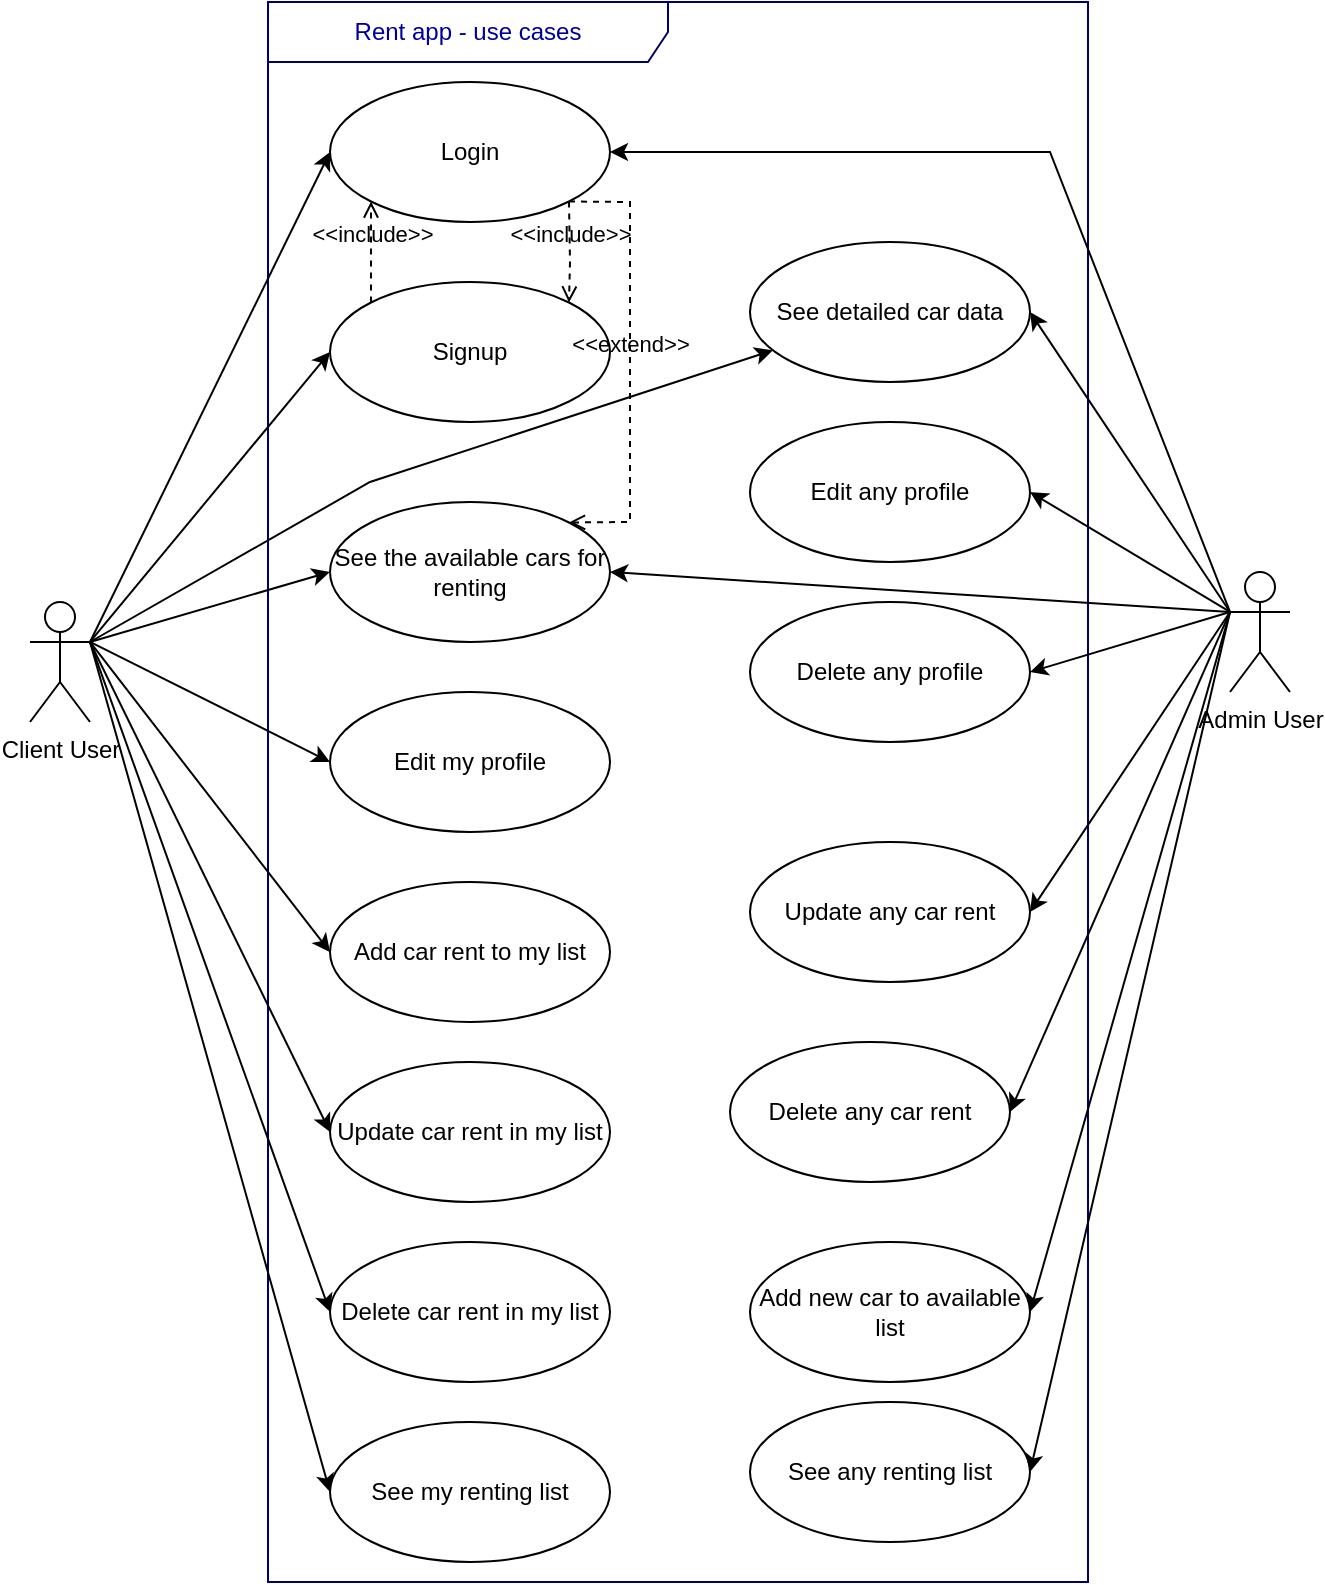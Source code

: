 <mxfile version="17.2.4" type="device"><diagram id="koavWTfm9uMxM2oMLckf" name="Page-1"><mxGraphModel dx="1718" dy="927" grid="1" gridSize="10" guides="1" tooltips="1" connect="1" arrows="1" fold="1" page="1" pageScale="1" pageWidth="827" pageHeight="1169" math="0" shadow="0"><root><mxCell id="0"/><mxCell id="1" parent="0"/><mxCell id="WAAvLz7oYu4UvxTlGIQD-1" value="Client User" style="shape=umlActor;verticalLabelPosition=bottom;verticalAlign=top;html=1;" vertex="1" parent="1"><mxGeometry x="90" y="500" width="30" height="60" as="geometry"/></mxCell><mxCell id="WAAvLz7oYu4UvxTlGIQD-2" value="Admin User" style="shape=umlActor;verticalLabelPosition=bottom;verticalAlign=top;html=1;" vertex="1" parent="1"><mxGeometry x="690" y="485" width="30" height="60" as="geometry"/></mxCell><mxCell id="WAAvLz7oYu4UvxTlGIQD-4" value="Rent app - use cases" style="shape=umlFrame;whiteSpace=wrap;html=1;strokeWidth=1;fillColor=none;width=200;height=30;fontColor=#000099;strokeColor=#000066;" vertex="1" parent="1"><mxGeometry x="209" y="200" width="410" height="790" as="geometry"/></mxCell><mxCell id="WAAvLz7oYu4UvxTlGIQD-6" value="Login" style="ellipse;whiteSpace=wrap;html=1;" vertex="1" parent="1"><mxGeometry x="240" y="240" width="140" height="70" as="geometry"/></mxCell><mxCell id="WAAvLz7oYu4UvxTlGIQD-7" value="Signup" style="ellipse;whiteSpace=wrap;html=1;" vertex="1" parent="1"><mxGeometry x="240" y="340" width="140" height="70" as="geometry"/></mxCell><mxCell id="WAAvLz7oYu4UvxTlGIQD-8" value="Add car rent to my list" style="ellipse;whiteSpace=wrap;html=1;" vertex="1" parent="1"><mxGeometry x="240" y="640" width="140" height="70" as="geometry"/></mxCell><mxCell id="WAAvLz7oYu4UvxTlGIQD-9" value="Update car rent in my list" style="ellipse;whiteSpace=wrap;html=1;" vertex="1" parent="1"><mxGeometry x="240" y="730" width="140" height="70" as="geometry"/></mxCell><mxCell id="WAAvLz7oYu4UvxTlGIQD-10" value="Edit my profile" style="ellipse;whiteSpace=wrap;html=1;" vertex="1" parent="1"><mxGeometry x="240" y="545" width="140" height="70" as="geometry"/></mxCell><mxCell id="WAAvLz7oYu4UvxTlGIQD-11" value="Delete car rent in my list" style="ellipse;whiteSpace=wrap;html=1;" vertex="1" parent="1"><mxGeometry x="240" y="820" width="140" height="70" as="geometry"/></mxCell><mxCell id="WAAvLz7oYu4UvxTlGIQD-12" value="See the available cars for renting" style="ellipse;whiteSpace=wrap;html=1;" vertex="1" parent="1"><mxGeometry x="240" y="450" width="140" height="70" as="geometry"/></mxCell><mxCell id="WAAvLz7oYu4UvxTlGIQD-13" value="See my renting list" style="ellipse;whiteSpace=wrap;html=1;" vertex="1" parent="1"><mxGeometry x="240" y="910" width="140" height="70" as="geometry"/></mxCell><mxCell id="WAAvLz7oYu4UvxTlGIQD-14" value="Edit any profile" style="ellipse;whiteSpace=wrap;html=1;" vertex="1" parent="1"><mxGeometry x="450" y="410" width="140" height="70" as="geometry"/></mxCell><mxCell id="WAAvLz7oYu4UvxTlGIQD-15" value="Delete any profile" style="ellipse;whiteSpace=wrap;html=1;" vertex="1" parent="1"><mxGeometry x="450" y="500" width="140" height="70" as="geometry"/></mxCell><mxCell id="WAAvLz7oYu4UvxTlGIQD-16" value="Add new car to available list" style="ellipse;whiteSpace=wrap;html=1;" vertex="1" parent="1"><mxGeometry x="450" y="820" width="140" height="70" as="geometry"/></mxCell><mxCell id="WAAvLz7oYu4UvxTlGIQD-17" value="Delete any car rent" style="ellipse;whiteSpace=wrap;html=1;" vertex="1" parent="1"><mxGeometry x="440" y="720" width="140" height="70" as="geometry"/></mxCell><mxCell id="WAAvLz7oYu4UvxTlGIQD-18" value="See any renting list" style="ellipse;whiteSpace=wrap;html=1;" vertex="1" parent="1"><mxGeometry x="450" y="900" width="140" height="70" as="geometry"/></mxCell><mxCell id="WAAvLz7oYu4UvxTlGIQD-19" value="" style="endArrow=classic;html=1;rounded=0;exitX=1;exitY=0.333;exitDx=0;exitDy=0;exitPerimeter=0;entryX=0;entryY=0.5;entryDx=0;entryDy=0;" edge="1" parent="1" source="WAAvLz7oYu4UvxTlGIQD-1" target="WAAvLz7oYu4UvxTlGIQD-6"><mxGeometry width="50" height="50" relative="1" as="geometry"><mxPoint x="60" y="320" as="sourcePoint"/><mxPoint x="110" y="270" as="targetPoint"/></mxGeometry></mxCell><mxCell id="WAAvLz7oYu4UvxTlGIQD-20" value="" style="endArrow=classic;html=1;rounded=0;exitX=1;exitY=0.333;exitDx=0;exitDy=0;exitPerimeter=0;entryX=0;entryY=0.5;entryDx=0;entryDy=0;" edge="1" parent="1" source="WAAvLz7oYu4UvxTlGIQD-1" target="WAAvLz7oYu4UvxTlGIQD-7"><mxGeometry width="50" height="50" relative="1" as="geometry"><mxPoint x="70" y="330" as="sourcePoint"/><mxPoint x="120" y="280" as="targetPoint"/></mxGeometry></mxCell><mxCell id="WAAvLz7oYu4UvxTlGIQD-21" value="" style="endArrow=classic;html=1;rounded=0;exitX=1;exitY=0.333;exitDx=0;exitDy=0;exitPerimeter=0;entryX=0;entryY=0.5;entryDx=0;entryDy=0;" edge="1" parent="1" source="WAAvLz7oYu4UvxTlGIQD-1" target="WAAvLz7oYu4UvxTlGIQD-10"><mxGeometry width="50" height="50" relative="1" as="geometry"><mxPoint x="170" y="500" as="sourcePoint"/><mxPoint x="220" y="450" as="targetPoint"/></mxGeometry></mxCell><mxCell id="WAAvLz7oYu4UvxTlGIQD-22" value="" style="endArrow=classic;html=1;rounded=0;entryX=0;entryY=0.5;entryDx=0;entryDy=0;exitX=1;exitY=0.333;exitDx=0;exitDy=0;exitPerimeter=0;" edge="1" parent="1" source="WAAvLz7oYu4UvxTlGIQD-1" target="WAAvLz7oYu4UvxTlGIQD-13"><mxGeometry width="50" height="50" relative="1" as="geometry"><mxPoint x="140" y="500" as="sourcePoint"/><mxPoint x="140" y="300" as="targetPoint"/></mxGeometry></mxCell><mxCell id="WAAvLz7oYu4UvxTlGIQD-23" value="" style="endArrow=classic;html=1;rounded=0;exitX=1;exitY=0.333;exitDx=0;exitDy=0;exitPerimeter=0;entryX=0;entryY=0.5;entryDx=0;entryDy=0;" edge="1" parent="1" source="WAAvLz7oYu4UvxTlGIQD-1" target="WAAvLz7oYu4UvxTlGIQD-12"><mxGeometry width="50" height="50" relative="1" as="geometry"><mxPoint x="90" y="680" as="sourcePoint"/><mxPoint x="140" y="630" as="targetPoint"/></mxGeometry></mxCell><mxCell id="WAAvLz7oYu4UvxTlGIQD-24" value="" style="endArrow=classic;html=1;rounded=0;entryX=0;entryY=0.5;entryDx=0;entryDy=0;exitX=1;exitY=0.333;exitDx=0;exitDy=0;exitPerimeter=0;" edge="1" parent="1" source="WAAvLz7oYu4UvxTlGIQD-1" target="WAAvLz7oYu4UvxTlGIQD-11"><mxGeometry width="50" height="50" relative="1" as="geometry"><mxPoint x="140" y="500" as="sourcePoint"/><mxPoint x="170" y="600" as="targetPoint"/></mxGeometry></mxCell><mxCell id="WAAvLz7oYu4UvxTlGIQD-25" value="" style="endArrow=classic;html=1;rounded=0;entryX=0;entryY=0.5;entryDx=0;entryDy=0;exitX=1;exitY=0.333;exitDx=0;exitDy=0;exitPerimeter=0;" edge="1" parent="1" source="WAAvLz7oYu4UvxTlGIQD-1" target="WAAvLz7oYu4UvxTlGIQD-9"><mxGeometry width="50" height="50" relative="1" as="geometry"><mxPoint x="140" y="500" as="sourcePoint"/><mxPoint x="200" y="560" as="targetPoint"/></mxGeometry></mxCell><mxCell id="WAAvLz7oYu4UvxTlGIQD-26" value="" style="endArrow=classic;html=1;rounded=0;exitX=1;exitY=0.333;exitDx=0;exitDy=0;exitPerimeter=0;entryX=0;entryY=0.5;entryDx=0;entryDy=0;" edge="1" parent="1" source="WAAvLz7oYu4UvxTlGIQD-1" target="WAAvLz7oYu4UvxTlGIQD-8"><mxGeometry width="50" height="50" relative="1" as="geometry"><mxPoint x="150" y="520" as="sourcePoint"/><mxPoint x="200" y="470" as="targetPoint"/></mxGeometry></mxCell><mxCell id="WAAvLz7oYu4UvxTlGIQD-29" value="" style="endArrow=classic;html=1;rounded=0;entryX=1;entryY=0.5;entryDx=0;entryDy=0;exitX=0;exitY=0.333;exitDx=0;exitDy=0;exitPerimeter=0;" edge="1" parent="1" source="WAAvLz7oYu4UvxTlGIQD-2" target="WAAvLz7oYu4UvxTlGIQD-15"><mxGeometry width="50" height="50" relative="1" as="geometry"><mxPoint x="150" y="410" as="sourcePoint"/><mxPoint x="200" y="360" as="targetPoint"/></mxGeometry></mxCell><mxCell id="WAAvLz7oYu4UvxTlGIQD-30" value="" style="endArrow=classic;html=1;rounded=0;exitX=0;exitY=0.333;exitDx=0;exitDy=0;exitPerimeter=0;entryX=1;entryY=0.5;entryDx=0;entryDy=0;" edge="1" parent="1" source="WAAvLz7oYu4UvxTlGIQD-2" target="WAAvLz7oYu4UvxTlGIQD-14"><mxGeometry width="50" height="50" relative="1" as="geometry"><mxPoint x="160" y="420" as="sourcePoint"/><mxPoint x="210" y="370" as="targetPoint"/></mxGeometry></mxCell><mxCell id="WAAvLz7oYu4UvxTlGIQD-31" value="" style="endArrow=classic;html=1;rounded=0;exitX=0;exitY=0.333;exitDx=0;exitDy=0;exitPerimeter=0;entryX=1;entryY=0.5;entryDx=0;entryDy=0;" edge="1" parent="1" source="WAAvLz7oYu4UvxTlGIQD-2" target="WAAvLz7oYu4UvxTlGIQD-17"><mxGeometry width="50" height="50" relative="1" as="geometry"><mxPoint x="720" y="370" as="sourcePoint"/><mxPoint x="770" y="320" as="targetPoint"/></mxGeometry></mxCell><mxCell id="WAAvLz7oYu4UvxTlGIQD-32" value="" style="endArrow=classic;html=1;rounded=0;exitX=0;exitY=0.333;exitDx=0;exitDy=0;exitPerimeter=0;entryX=1;entryY=0.5;entryDx=0;entryDy=0;" edge="1" parent="1" source="WAAvLz7oYu4UvxTlGIQD-2" target="WAAvLz7oYu4UvxTlGIQD-6"><mxGeometry width="50" height="50" relative="1" as="geometry"><mxPoint x="700" y="410" as="sourcePoint"/><mxPoint x="750" y="360" as="targetPoint"/><Array as="points"><mxPoint x="600" y="275"/></Array></mxGeometry></mxCell><mxCell id="WAAvLz7oYu4UvxTlGIQD-33" value="" style="endArrow=classic;html=1;rounded=0;entryX=1;entryY=0.5;entryDx=0;entryDy=0;exitX=0;exitY=0.333;exitDx=0;exitDy=0;exitPerimeter=0;" edge="1" parent="1" source="WAAvLz7oYu4UvxTlGIQD-2" target="WAAvLz7oYu4UvxTlGIQD-16"><mxGeometry width="50" height="50" relative="1" as="geometry"><mxPoint x="710" y="480" as="sourcePoint"/><mxPoint x="760" y="430" as="targetPoint"/></mxGeometry></mxCell><mxCell id="WAAvLz7oYu4UvxTlGIQD-35" value="" style="endArrow=classic;html=1;rounded=0;entryX=1;entryY=0.5;entryDx=0;entryDy=0;exitX=0;exitY=0.333;exitDx=0;exitDy=0;exitPerimeter=0;" edge="1" parent="1" source="WAAvLz7oYu4UvxTlGIQD-2" target="WAAvLz7oYu4UvxTlGIQD-18"><mxGeometry width="50" height="50" relative="1" as="geometry"><mxPoint x="200" y="460" as="sourcePoint"/><mxPoint x="250" y="410" as="targetPoint"/></mxGeometry></mxCell><mxCell id="WAAvLz7oYu4UvxTlGIQD-36" value="&amp;lt;&amp;lt;include&amp;gt;&amp;gt;" style="html=1;verticalAlign=bottom;labelBackgroundColor=none;endArrow=open;endFill=0;dashed=1;rounded=0;exitX=1;exitY=1;exitDx=0;exitDy=0;entryX=1;entryY=0;entryDx=0;entryDy=0;" edge="1" parent="1" source="WAAvLz7oYu4UvxTlGIQD-6" target="WAAvLz7oYu4UvxTlGIQD-7"><mxGeometry width="160" relative="1" as="geometry"><mxPoint x="400" y="320" as="sourcePoint"/><mxPoint x="560" y="320" as="targetPoint"/><Array as="points"><mxPoint x="360" y="330"/></Array></mxGeometry></mxCell><mxCell id="WAAvLz7oYu4UvxTlGIQD-37" value="&amp;lt;&amp;lt;include&amp;gt;&amp;gt;" style="html=1;verticalAlign=bottom;labelBackgroundColor=none;endArrow=open;endFill=0;dashed=1;rounded=0;exitX=0;exitY=0;exitDx=0;exitDy=0;entryX=0;entryY=1;entryDx=0;entryDy=0;" edge="1" parent="1" source="WAAvLz7oYu4UvxTlGIQD-7" target="WAAvLz7oYu4UvxTlGIQD-6"><mxGeometry width="160" relative="1" as="geometry"><mxPoint x="70" y="290" as="sourcePoint"/><mxPoint x="230" y="290" as="targetPoint"/></mxGeometry></mxCell><mxCell id="WAAvLz7oYu4UvxTlGIQD-38" value="&amp;lt;&amp;lt;extend&amp;gt;&amp;gt;" style="html=1;verticalAlign=bottom;labelBackgroundColor=none;endArrow=open;endFill=0;dashed=1;rounded=0;exitX=1;exitY=1;exitDx=0;exitDy=0;entryX=1;entryY=0;entryDx=0;entryDy=0;" edge="1" parent="1" source="WAAvLz7oYu4UvxTlGIQD-6" target="WAAvLz7oYu4UvxTlGIQD-12"><mxGeometry width="160" relative="1" as="geometry"><mxPoint x="-30" y="320" as="sourcePoint"/><mxPoint x="130" y="320" as="targetPoint"/><Array as="points"><mxPoint x="390" y="300"/><mxPoint x="390" y="350"/><mxPoint x="390" y="460"/></Array></mxGeometry></mxCell><mxCell id="WAAvLz7oYu4UvxTlGIQD-40" value="Update any car rent" style="ellipse;whiteSpace=wrap;html=1;" vertex="1" parent="1"><mxGeometry x="450" y="620" width="140" height="70" as="geometry"/></mxCell><mxCell id="WAAvLz7oYu4UvxTlGIQD-41" value="" style="endArrow=classic;html=1;rounded=0;exitX=0;exitY=0.333;exitDx=0;exitDy=0;exitPerimeter=0;entryX=1;entryY=0.5;entryDx=0;entryDy=0;" edge="1" parent="1" target="WAAvLz7oYu4UvxTlGIQD-40" source="WAAvLz7oYu4UvxTlGIQD-2"><mxGeometry width="50" height="50" relative="1" as="geometry"><mxPoint x="690" y="392.5" as="sourcePoint"/><mxPoint x="770" y="207.5" as="targetPoint"/></mxGeometry></mxCell><mxCell id="WAAvLz7oYu4UvxTlGIQD-42" value="" style="endArrow=classic;html=1;rounded=0;entryX=1;entryY=0.5;entryDx=0;entryDy=0;exitX=0;exitY=0.333;exitDx=0;exitDy=0;exitPerimeter=0;" edge="1" parent="1" source="WAAvLz7oYu4UvxTlGIQD-2" target="WAAvLz7oYu4UvxTlGIQD-12"><mxGeometry width="50" height="50" relative="1" as="geometry"><mxPoint x="700" y="515" as="sourcePoint"/><mxPoint x="600.0" y="545" as="targetPoint"/></mxGeometry></mxCell><mxCell id="WAAvLz7oYu4UvxTlGIQD-43" value="See detailed car data" style="ellipse;whiteSpace=wrap;html=1;" vertex="1" parent="1"><mxGeometry x="450" y="320" width="140" height="70" as="geometry"/></mxCell><mxCell id="WAAvLz7oYu4UvxTlGIQD-44" value="" style="endArrow=classic;html=1;rounded=0;" edge="1" parent="1" target="WAAvLz7oYu4UvxTlGIQD-43"><mxGeometry width="50" height="50" relative="1" as="geometry"><mxPoint x="120" y="520" as="sourcePoint"/><mxPoint x="-40" y="430" as="targetPoint"/><Array as="points"><mxPoint x="260" y="440"/></Array></mxGeometry></mxCell><mxCell id="WAAvLz7oYu4UvxTlGIQD-45" value="" style="endArrow=classic;html=1;rounded=0;entryX=1;entryY=0.5;entryDx=0;entryDy=0;exitX=0;exitY=0.333;exitDx=0;exitDy=0;exitPerimeter=0;" edge="1" parent="1" source="WAAvLz7oYu4UvxTlGIQD-2" target="WAAvLz7oYu4UvxTlGIQD-43"><mxGeometry width="50" height="50" relative="1" as="geometry"><mxPoint x="130" y="530" as="sourcePoint"/><mxPoint x="472.878" y="385.231" as="targetPoint"/><Array as="points"/></mxGeometry></mxCell></root></mxGraphModel></diagram></mxfile>